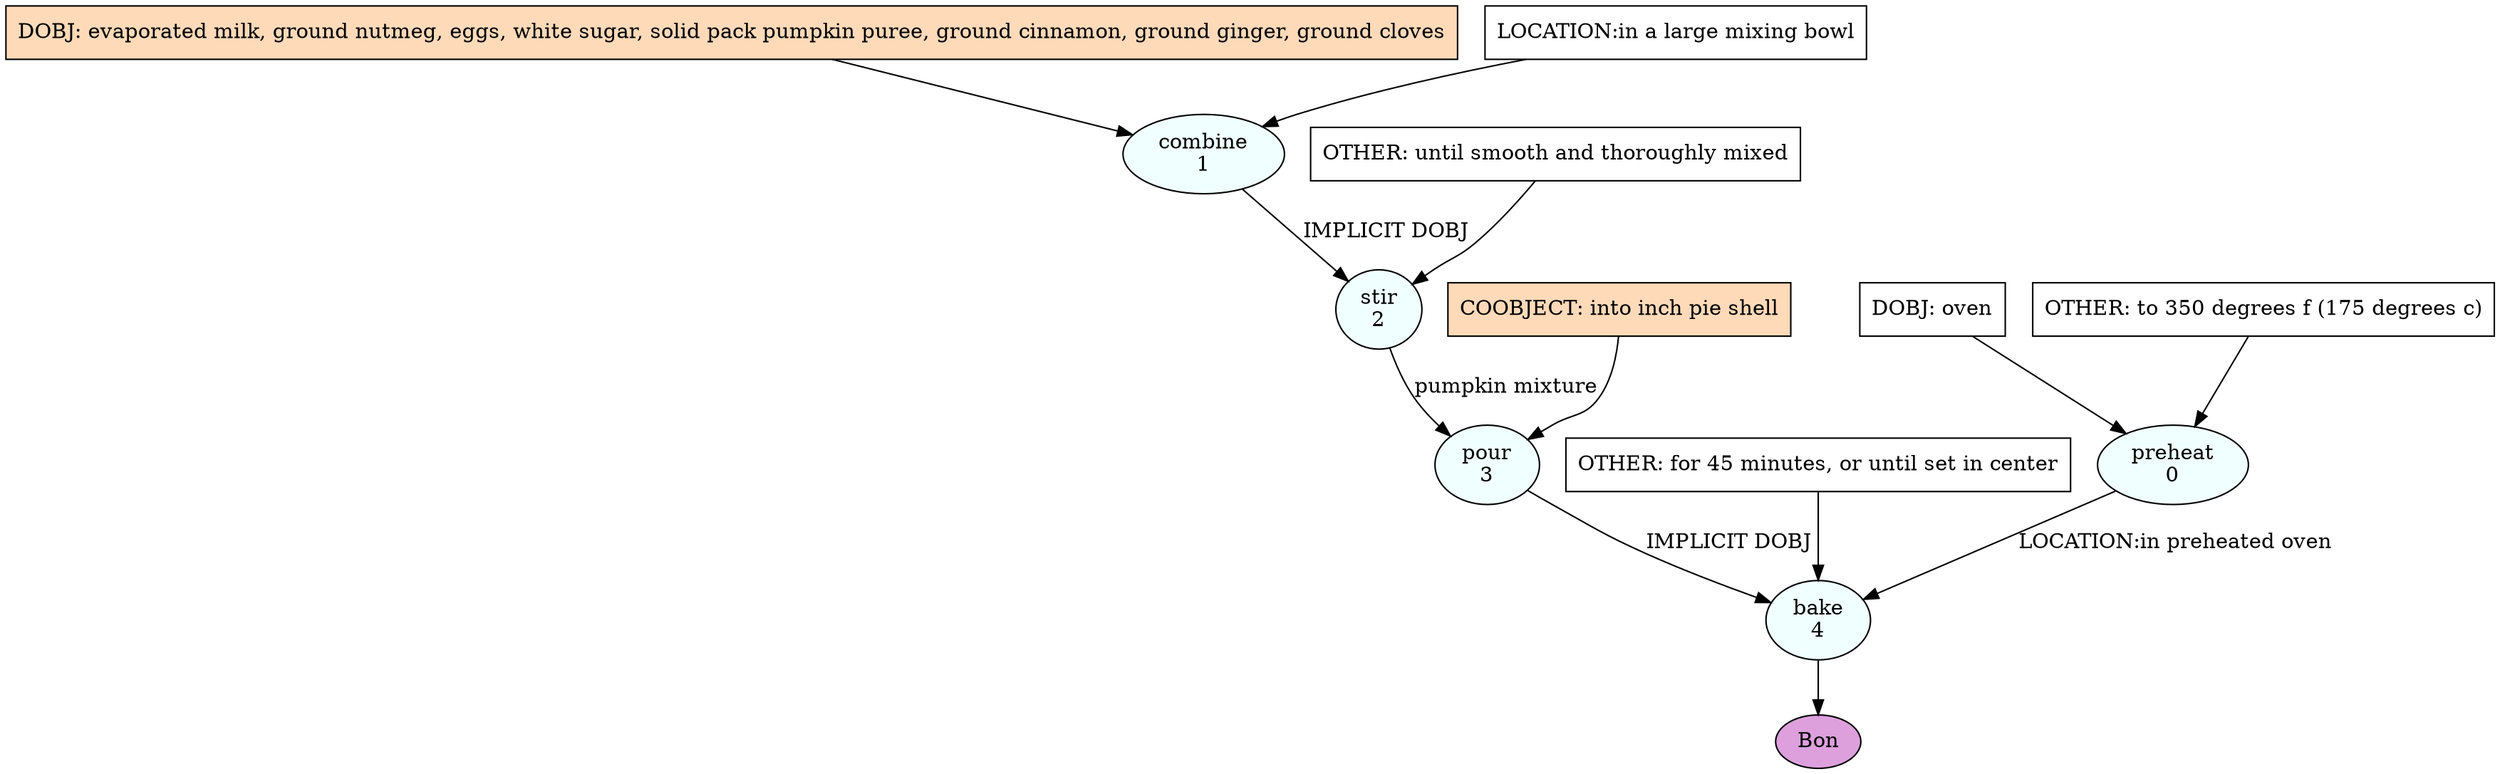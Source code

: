 digraph recipe {
E0[label="preheat
0", shape=oval, style=filled, fillcolor=azure]
E1[label="combine
1", shape=oval, style=filled, fillcolor=azure]
E2[label="stir
2", shape=oval, style=filled, fillcolor=azure]
E3[label="pour
3", shape=oval, style=filled, fillcolor=azure]
E4[label="bake
4", shape=oval, style=filled, fillcolor=azure]
D1[label="DOBJ: evaporated milk, ground nutmeg, eggs, white sugar, solid pack pumpkin puree, ground cinnamon, ground ginger, ground cloves", shape=box, style=filled, fillcolor=peachpuff]
D1 -> E1
P1_0[label="LOCATION:in a large mixing bowl", shape=box, style=filled, fillcolor=white]
P1_0 -> E1
D0[label="DOBJ: oven", shape=box, style=filled, fillcolor=white]
D0 -> E0
O0_0[label="OTHER: to 350 degrees f (175 degrees c)", shape=box, style=filled, fillcolor=white]
O0_0 -> E0
E1 -> E2 [label="IMPLICIT DOBJ"]
O2_0_0[label="OTHER: until smooth and thoroughly mixed", shape=box, style=filled, fillcolor=white]
O2_0_0 -> E2
E2 -> E3 [label="pumpkin mixture"]
P3_0_ing[label="COOBJECT: into inch pie shell", shape=box, style=filled, fillcolor=peachpuff]
P3_0_ing -> E3
E3 -> E4 [label="IMPLICIT DOBJ"]
E0 -> E4 [label="LOCATION:in preheated oven"]
O4_0_0[label="OTHER: for 45 minutes, or until set in center", shape=box, style=filled, fillcolor=white]
O4_0_0 -> E4
EOR[label="Bon", shape=oval, style=filled, fillcolor=plum]
E4 -> EOR
}
